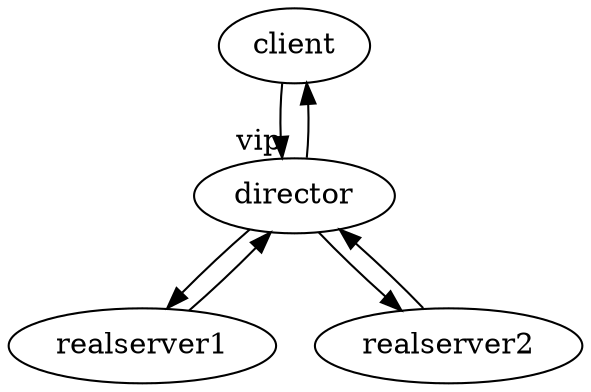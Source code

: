 digraph VS_NAT {
    client->director[headlabel="vip"];
    director->client
    director->realserver1;
    director->realserver2;
    realserver1->director;
    realserver2->director;
}
